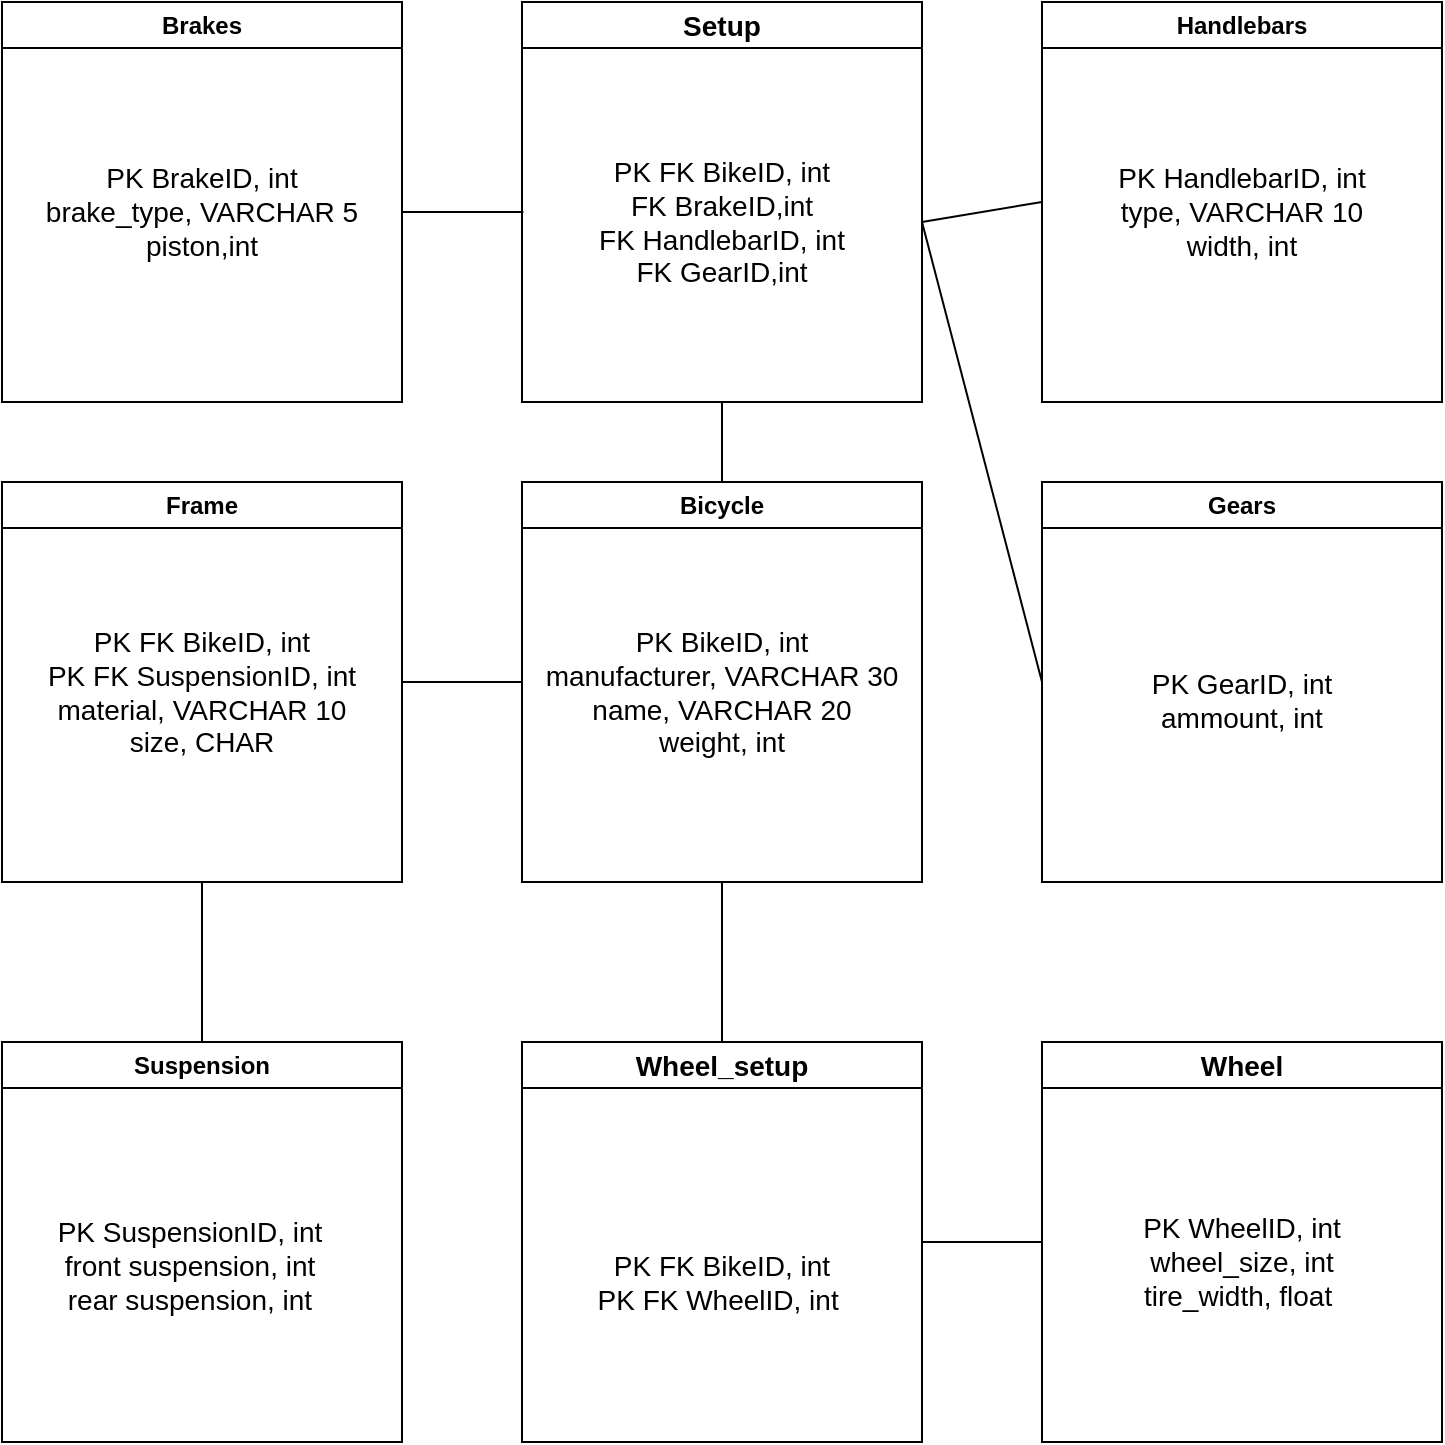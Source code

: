 <mxfile version="20.8.22" type="device"><diagram name="Page-1" id="iPYFtJBI9HPJsQc6rLZB"><mxGraphModel dx="1719" dy="912" grid="0" gridSize="10" guides="1" tooltips="1" connect="1" arrows="1" fold="1" page="1" pageScale="1" pageWidth="827" pageHeight="1169" math="0" shadow="0"><root><mxCell id="0"/><mxCell id="1" parent="0"/><mxCell id="F4ZWR6UAztNISHR7bT8V-1" value="Bicycle" style="swimlane;whiteSpace=wrap;html=1;" vertex="1" parent="1"><mxGeometry x="320" y="360" width="200" height="200" as="geometry"/></mxCell><mxCell id="F4ZWR6UAztNISHR7bT8V-4" value="&lt;font style=&quot;font-size: 14px;&quot;&gt;PK BikeID, int&lt;br&gt;manufacturer, VARCHAR 30&lt;br&gt;name, VARCHAR 20&lt;br&gt;weight, int&lt;/font&gt;&lt;br&gt;" style="text;html=1;strokeColor=none;fillColor=none;align=center;verticalAlign=middle;whiteSpace=wrap;rounded=0;" vertex="1" parent="F4ZWR6UAztNISHR7bT8V-1"><mxGeometry x="10" y="30" width="180" height="150" as="geometry"/></mxCell><mxCell id="F4ZWR6UAztNISHR7bT8V-5" value="Frame" style="swimlane;whiteSpace=wrap;html=1;" vertex="1" parent="1"><mxGeometry x="60" y="360" width="200" height="200" as="geometry"/></mxCell><mxCell id="F4ZWR6UAztNISHR7bT8V-6" value="&lt;font style=&quot;font-size: 14px;&quot;&gt;PK FK BikeID, int&lt;br&gt;PK FK SuspensionID, int&lt;br&gt;material, VARCHAR 10&lt;br&gt;size, CHAR&lt;/font&gt;" style="text;html=1;strokeColor=none;fillColor=none;align=center;verticalAlign=middle;whiteSpace=wrap;rounded=0;" vertex="1" parent="F4ZWR6UAztNISHR7bT8V-5"><mxGeometry x="10" y="30" width="180" height="150" as="geometry"/></mxCell><mxCell id="F4ZWR6UAztNISHR7bT8V-8" value="Suspension" style="swimlane;whiteSpace=wrap;html=1;" vertex="1" parent="1"><mxGeometry x="60" y="640" width="200" height="200" as="geometry"/></mxCell><mxCell id="F4ZWR6UAztNISHR7bT8V-9" value="&lt;font style=&quot;font-size: 14px;&quot;&gt;PK SuspensionID, int&lt;br&gt;front suspension, int&lt;br&gt;rear suspension, int&lt;/font&gt;" style="text;html=1;strokeColor=none;fillColor=none;align=center;verticalAlign=middle;whiteSpace=wrap;rounded=0;" vertex="1" parent="F4ZWR6UAztNISHR7bT8V-8"><mxGeometry x="4" y="37" width="180" height="150" as="geometry"/></mxCell><mxCell id="F4ZWR6UAztNISHR7bT8V-12" value="" style="endArrow=none;html=1;rounded=0;fontSize=14;exitX=1;exitY=0.5;exitDx=0;exitDy=0;" edge="1" parent="1" source="F4ZWR6UAztNISHR7bT8V-5"><mxGeometry width="50" height="50" relative="1" as="geometry"><mxPoint x="270" y="510" as="sourcePoint"/><mxPoint x="320" y="460" as="targetPoint"/></mxGeometry></mxCell><mxCell id="F4ZWR6UAztNISHR7bT8V-13" value="" style="endArrow=none;html=1;rounded=0;fontSize=14;entryX=0.5;entryY=1;entryDx=0;entryDy=0;" edge="1" parent="1" source="F4ZWR6UAztNISHR7bT8V-8" target="F4ZWR6UAztNISHR7bT8V-5"><mxGeometry width="50" height="50" relative="1" as="geometry"><mxPoint x="120" y="620" as="sourcePoint"/><mxPoint x="170" y="570" as="targetPoint"/></mxGeometry></mxCell><mxCell id="F4ZWR6UAztNISHR7bT8V-14" value="Setup" style="swimlane;whiteSpace=wrap;html=1;fontSize=14;" vertex="1" parent="1"><mxGeometry x="320" y="120" width="200" height="200" as="geometry"/></mxCell><mxCell id="F4ZWR6UAztNISHR7bT8V-23" value="PK FK BikeID, int&lt;br&gt;FK BrakeID,int&lt;br&gt;FK HandlebarID, int&lt;br&gt;FK GearID,int" style="text;html=1;strokeColor=none;fillColor=none;align=center;verticalAlign=middle;whiteSpace=wrap;rounded=0;fontSize=14;" vertex="1" parent="F4ZWR6UAztNISHR7bT8V-14"><mxGeometry x="10" y="30" width="180" height="160" as="geometry"/></mxCell><mxCell id="F4ZWR6UAztNISHR7bT8V-15" value="Brakes" style="swimlane;whiteSpace=wrap;html=1;" vertex="1" parent="1"><mxGeometry x="60" y="120" width="200" height="200" as="geometry"/></mxCell><mxCell id="F4ZWR6UAztNISHR7bT8V-16" value="&lt;span style=&quot;font-size: 14px;&quot;&gt;PK BrakeID, int&lt;br&gt;brake_type, VARCHAR 5&lt;br&gt;piston,int&lt;br&gt;&lt;/span&gt;" style="text;html=1;strokeColor=none;fillColor=none;align=center;verticalAlign=middle;whiteSpace=wrap;rounded=0;" vertex="1" parent="F4ZWR6UAztNISHR7bT8V-15"><mxGeometry x="10" y="30" width="180" height="150" as="geometry"/></mxCell><mxCell id="F4ZWR6UAztNISHR7bT8V-28" value="" style="endArrow=none;html=1;rounded=0;fontSize=14;" edge="1" parent="F4ZWR6UAztNISHR7bT8V-15"><mxGeometry width="50" height="50" relative="1" as="geometry"><mxPoint x="200" y="105" as="sourcePoint"/><mxPoint x="260.711" y="105" as="targetPoint"/></mxGeometry></mxCell><mxCell id="F4ZWR6UAztNISHR7bT8V-19" value="Handlebars" style="swimlane;whiteSpace=wrap;html=1;" vertex="1" parent="1"><mxGeometry x="580" y="120" width="200" height="200" as="geometry"/></mxCell><mxCell id="F4ZWR6UAztNISHR7bT8V-20" value="&lt;font style=&quot;font-size: 14px;&quot;&gt;PK HandlebarID, int&lt;br&gt;type, VARCHAR 10&lt;br&gt;width, int&lt;/font&gt;" style="text;html=1;strokeColor=none;fillColor=none;align=center;verticalAlign=middle;whiteSpace=wrap;rounded=0;" vertex="1" parent="F4ZWR6UAztNISHR7bT8V-19"><mxGeometry x="10" y="30" width="180" height="150" as="geometry"/></mxCell><mxCell id="F4ZWR6UAztNISHR7bT8V-21" value="Gears" style="swimlane;whiteSpace=wrap;html=1;" vertex="1" parent="1"><mxGeometry x="580" y="360" width="200" height="200" as="geometry"/></mxCell><mxCell id="F4ZWR6UAztNISHR7bT8V-22" value="&lt;font style=&quot;font-size: 14px;&quot;&gt;PK GearID, int&lt;br&gt;ammount, int&lt;/font&gt;" style="text;html=1;strokeColor=none;fillColor=none;align=center;verticalAlign=middle;whiteSpace=wrap;rounded=0;" vertex="1" parent="F4ZWR6UAztNISHR7bT8V-21"><mxGeometry x="10" y="34" width="180" height="150" as="geometry"/></mxCell><mxCell id="F4ZWR6UAztNISHR7bT8V-25" value="" style="endArrow=none;html=1;rounded=0;fontSize=14;exitX=0.5;exitY=0;exitDx=0;exitDy=0;entryX=0.5;entryY=1;entryDx=0;entryDy=0;" edge="1" parent="1" source="F4ZWR6UAztNISHR7bT8V-1" target="F4ZWR6UAztNISHR7bT8V-14"><mxGeometry width="50" height="50" relative="1" as="geometry"><mxPoint x="410" y="370" as="sourcePoint"/><mxPoint x="460" y="320" as="targetPoint"/></mxGeometry></mxCell><mxCell id="F4ZWR6UAztNISHR7bT8V-26" value="" style="endArrow=none;html=1;rounded=0;fontSize=14;entryX=0;entryY=0.5;entryDx=0;entryDy=0;" edge="1" parent="1" target="F4ZWR6UAztNISHR7bT8V-19"><mxGeometry width="50" height="50" relative="1" as="geometry"><mxPoint x="520" y="230" as="sourcePoint"/><mxPoint x="570" y="180" as="targetPoint"/></mxGeometry></mxCell><mxCell id="F4ZWR6UAztNISHR7bT8V-27" value="" style="endArrow=none;html=1;rounded=0;fontSize=14;entryX=0;entryY=0.5;entryDx=0;entryDy=0;" edge="1" parent="1" target="F4ZWR6UAztNISHR7bT8V-21"><mxGeometry width="50" height="50" relative="1" as="geometry"><mxPoint x="520" y="230" as="sourcePoint"/><mxPoint x="580" y="250" as="targetPoint"/></mxGeometry></mxCell><mxCell id="F4ZWR6UAztNISHR7bT8V-29" value="Wheel_setup" style="swimlane;whiteSpace=wrap;html=1;fontSize=14;" vertex="1" parent="1"><mxGeometry x="320" y="640" width="200" height="200" as="geometry"/></mxCell><mxCell id="F4ZWR6UAztNISHR7bT8V-30" value="PK FK BikeID, int&lt;br&gt;PK FK WheelID, int&amp;nbsp;&lt;br&gt;" style="text;html=1;strokeColor=none;fillColor=none;align=center;verticalAlign=middle;whiteSpace=wrap;rounded=0;fontSize=14;" vertex="1" parent="F4ZWR6UAztNISHR7bT8V-29"><mxGeometry x="10" y="40" width="180" height="160" as="geometry"/></mxCell><mxCell id="F4ZWR6UAztNISHR7bT8V-31" value="Wheel" style="swimlane;whiteSpace=wrap;html=1;fontSize=14;" vertex="1" parent="1"><mxGeometry x="580" y="640" width="200" height="200" as="geometry"/></mxCell><mxCell id="F4ZWR6UAztNISHR7bT8V-32" value="PK WheelID, int&lt;br&gt;wheel_size, int&lt;br&gt;tire_width, float&amp;nbsp;" style="text;html=1;strokeColor=none;fillColor=none;align=center;verticalAlign=middle;whiteSpace=wrap;rounded=0;fontSize=14;" vertex="1" parent="F4ZWR6UAztNISHR7bT8V-31"><mxGeometry x="10" y="30" width="180" height="160" as="geometry"/></mxCell><mxCell id="F4ZWR6UAztNISHR7bT8V-33" value="" style="endArrow=none;html=1;rounded=0;fontSize=14;entryX=0.5;entryY=1;entryDx=0;entryDy=0;exitX=0.5;exitY=0;exitDx=0;exitDy=0;" edge="1" parent="1" source="F4ZWR6UAztNISHR7bT8V-29" target="F4ZWR6UAztNISHR7bT8V-1"><mxGeometry width="50" height="50" relative="1" as="geometry"><mxPoint x="400" y="630" as="sourcePoint"/><mxPoint x="450" y="580" as="targetPoint"/></mxGeometry></mxCell><mxCell id="F4ZWR6UAztNISHR7bT8V-34" value="" style="endArrow=none;html=1;rounded=0;fontSize=14;entryX=0;entryY=0.5;entryDx=0;entryDy=0;exitX=1;exitY=0.5;exitDx=0;exitDy=0;" edge="1" parent="1" source="F4ZWR6UAztNISHR7bT8V-29" target="F4ZWR6UAztNISHR7bT8V-31"><mxGeometry width="50" height="50" relative="1" as="geometry"><mxPoint x="520" y="760" as="sourcePoint"/><mxPoint x="569" y="741" as="targetPoint"/></mxGeometry></mxCell></root></mxGraphModel></diagram></mxfile>